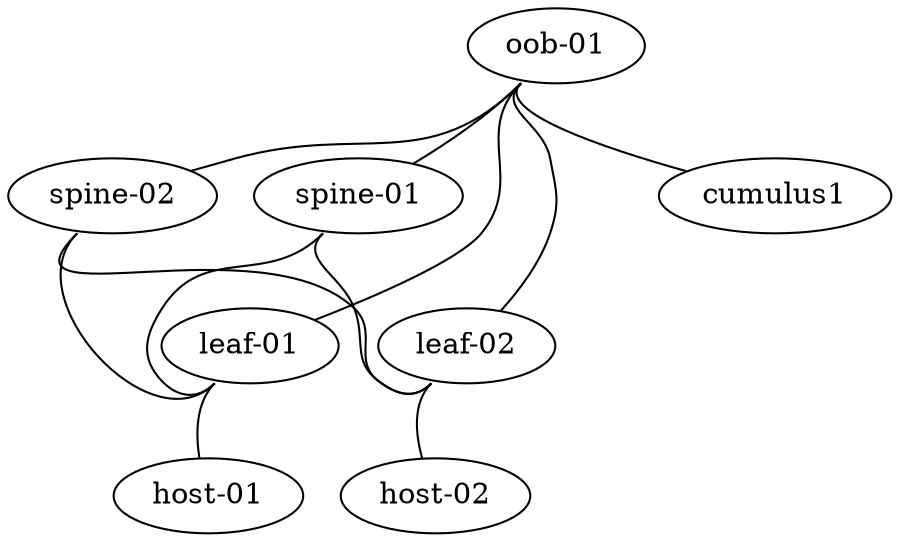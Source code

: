 graph dc1 {
   "spine-01":"swp1" -- "leaf-01":"swp32"
   "spine-02":"swp1" -- "leaf-01":"swp33"
   "spine-01":"swp2" -- "leaf-02":"swp32"
   "spine-02":"swp2" -- "leaf-02":"swp33"
   "leaf-01":"swp1" -- "host-01":"eth1"
   "leaf-02":"swp1" -- "host-02":"eth1"
   "oob-01":"swp1" -- "leaf-01":"eth0"
   "oob-01":"swp2" -- "leaf-02":"eth0"
   "oob-01":"swp3" -- "spine-01":"eth0"
   "oob-01":"swp4" -- "spine-02":"eth0"
   "oob-01":"swp5" -- "cumulus1":"eth0"
}
